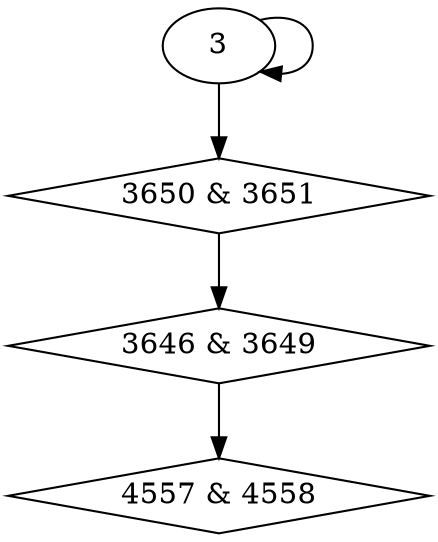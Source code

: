 digraph {
0 [label = "3646 & 3649", shape = diamond];
1 [label = "3650 & 3651", shape = diamond];
2 [label = "4557 & 4558", shape = diamond];
1 -> 0;
3 -> 1;
0 -> 2;
3 -> 3;
}
